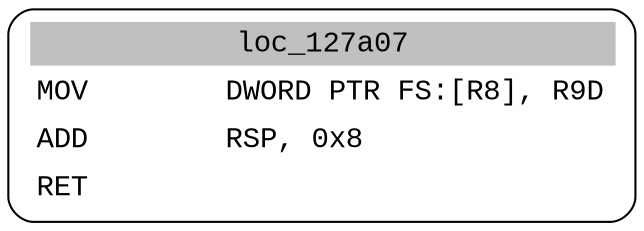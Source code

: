 digraph asm_graph {
1941 [
shape="Mrecord" fontname="Courier New"label =<<table border="0" cellborder="0" cellpadding="3"><tr><td align="center" colspan="2" bgcolor="grey">loc_127a07</td></tr><tr><td align="left">MOV        DWORD PTR FS:[R8], R9D</td></tr><tr><td align="left">ADD        RSP, 0x8</td></tr><tr><td align="left">RET        </td></tr></table>> ];
}